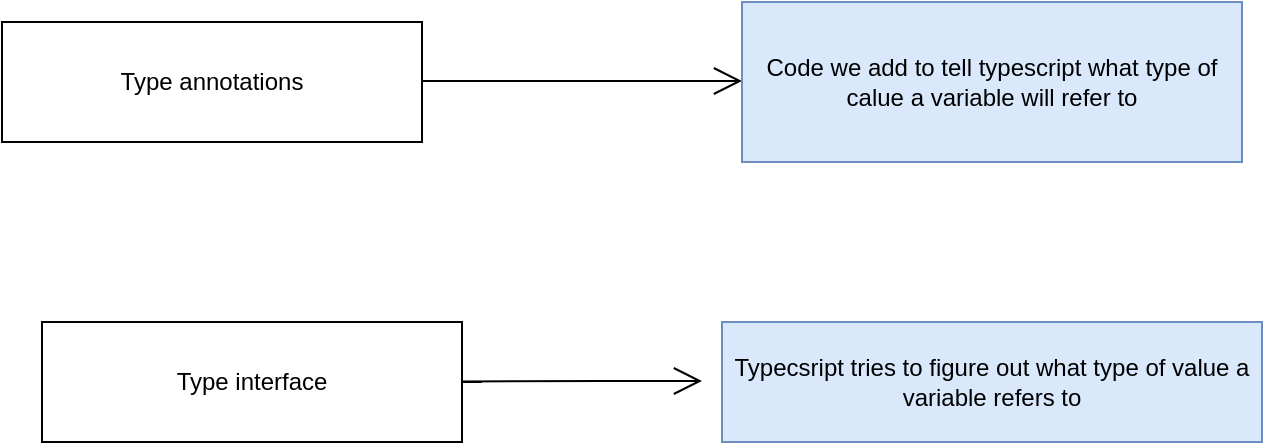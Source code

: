 <mxfile version="16.5.5" type="github">
  <diagram id="_dL26PjZwAzP56POIHCf" name="Page-1">
    <mxGraphModel dx="460" dy="388" grid="1" gridSize="10" guides="1" tooltips="1" connect="1" arrows="1" fold="1" page="1" pageScale="1" pageWidth="827" pageHeight="1169" math="0" shadow="0">
      <root>
        <mxCell id="0" />
        <mxCell id="1" parent="0" />
        <mxCell id="AKOQAvCUDYqzumxB6_fM-2" value="Type annotations" style="rounded=0;whiteSpace=wrap;html=1;" vertex="1" parent="1">
          <mxGeometry x="50" y="170" width="210" height="60" as="geometry" />
        </mxCell>
        <mxCell id="AKOQAvCUDYqzumxB6_fM-3" value="" style="endArrow=open;endFill=1;endSize=12;html=1;rounded=0;" edge="1" parent="1">
          <mxGeometry width="160" relative="1" as="geometry">
            <mxPoint x="260" y="199.5" as="sourcePoint" />
            <mxPoint x="420" y="199.5" as="targetPoint" />
          </mxGeometry>
        </mxCell>
        <mxCell id="AKOQAvCUDYqzumxB6_fM-5" value="Code we add to tell typescript what type of calue a variable will refer to" style="rounded=0;whiteSpace=wrap;html=1;fillColor=#dae8fc;strokeColor=#6c8ebf;" vertex="1" parent="1">
          <mxGeometry x="420" y="160" width="250" height="80" as="geometry" />
        </mxCell>
        <mxCell id="AKOQAvCUDYqzumxB6_fM-7" value="" style="endArrow=open;endFill=1;endSize=12;html=1;rounded=0;startArrow=none;" edge="1" parent="1" source="AKOQAvCUDYqzumxB6_fM-6">
          <mxGeometry width="160" relative="1" as="geometry">
            <mxPoint x="240" y="349.5" as="sourcePoint" />
            <mxPoint x="400" y="349.5" as="targetPoint" />
            <Array as="points">
              <mxPoint x="350" y="349.5" />
            </Array>
          </mxGeometry>
        </mxCell>
        <mxCell id="AKOQAvCUDYqzumxB6_fM-6" value="Type interface" style="rounded=0;whiteSpace=wrap;html=1;" vertex="1" parent="1">
          <mxGeometry x="70" y="320" width="210" height="60" as="geometry" />
        </mxCell>
        <mxCell id="AKOQAvCUDYqzumxB6_fM-8" value="" style="endArrow=none;endFill=1;endSize=12;html=1;rounded=0;" edge="1" parent="1" target="AKOQAvCUDYqzumxB6_fM-6">
          <mxGeometry width="160" relative="1" as="geometry">
            <mxPoint x="290" y="350" as="sourcePoint" />
            <mxPoint x="400" y="349.5" as="targetPoint" />
            <Array as="points" />
          </mxGeometry>
        </mxCell>
        <mxCell id="AKOQAvCUDYqzumxB6_fM-9" value="Typecsript tries to figure out what type of value a variable refers to" style="rounded=0;whiteSpace=wrap;html=1;fillColor=#dae8fc;strokeColor=#6c8ebf;" vertex="1" parent="1">
          <mxGeometry x="410" y="320" width="270" height="60" as="geometry" />
        </mxCell>
      </root>
    </mxGraphModel>
  </diagram>
</mxfile>
